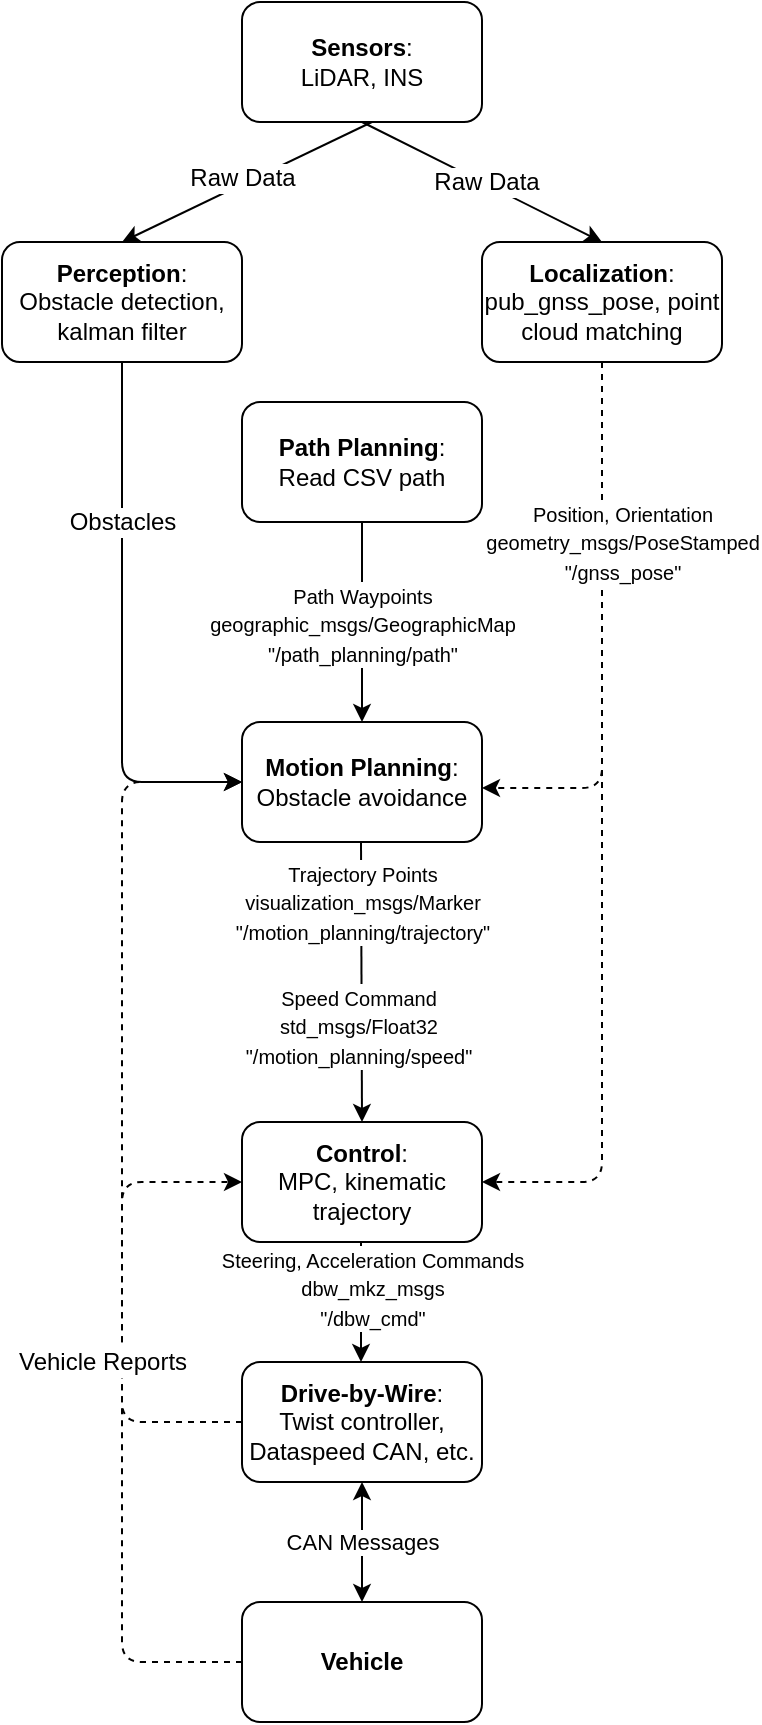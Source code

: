 <mxfile version="12.8.5" type="device"><diagram id="h0PNg54d-9Bb_U42gtRT" name="Page-1"><mxGraphModel dx="1086" dy="582" grid="1" gridSize="10" guides="1" tooltips="1" connect="1" arrows="1" fold="1" page="1" pageScale="1" pageWidth="850" pageHeight="1100" math="0" shadow="0"><root><mxCell id="0"/><mxCell id="1" parent="0"/><mxCell id="adC2pEyr9Z63aVaZ5CH_-1" value="&lt;b&gt;Sensors&lt;/b&gt;: &lt;br&gt;LiDAR, INS" style="rounded=1;whiteSpace=wrap;html=1;" parent="1" vertex="1"><mxGeometry x="360" y="40" width="120" height="60" as="geometry"/></mxCell><mxCell id="adC2pEyr9Z63aVaZ5CH_-3" value="&lt;b&gt;Localization&lt;/b&gt;: &lt;br&gt;pub_gnss_pose, point cloud matching" style="rounded=1;whiteSpace=wrap;html=1;" parent="1" vertex="1"><mxGeometry x="480" y="160" width="120" height="60" as="geometry"/></mxCell><mxCell id="adC2pEyr9Z63aVaZ5CH_-4" value="&lt;b&gt;Perception&lt;/b&gt;: &lt;br&gt;Obstacle detection, kalman filter" style="rounded=1;whiteSpace=wrap;html=1;" parent="1" vertex="1"><mxGeometry x="240" y="160" width="120" height="60" as="geometry"/></mxCell><mxCell id="adC2pEyr9Z63aVaZ5CH_-5" value="" style="endArrow=classic;html=1;entryX=0.5;entryY=0;entryDx=0;entryDy=0;" parent="1" target="adC2pEyr9Z63aVaZ5CH_-4" edge="1"><mxGeometry width="50" height="50" relative="1" as="geometry"><mxPoint x="425" y="100" as="sourcePoint"/><mxPoint x="475" y="50" as="targetPoint"/></mxGeometry></mxCell><mxCell id="adC2pEyr9Z63aVaZ5CH_-36" value="Raw Data" style="text;html=1;align=center;verticalAlign=middle;resizable=0;points=[];labelBackgroundColor=#ffffff;" parent="adC2pEyr9Z63aVaZ5CH_-5" vertex="1" connectable="0"><mxGeometry x="-0.214" y="5" relative="1" as="geometry"><mxPoint x="-18.48" as="offset"/></mxGeometry></mxCell><mxCell id="adC2pEyr9Z63aVaZ5CH_-6" value="" style="endArrow=classic;html=1;entryX=0.5;entryY=0;entryDx=0;entryDy=0;" parent="1" target="adC2pEyr9Z63aVaZ5CH_-3" edge="1"><mxGeometry width="50" height="50" relative="1" as="geometry"><mxPoint x="420" y="100" as="sourcePoint"/><mxPoint x="390" y="170" as="targetPoint"/></mxGeometry></mxCell><mxCell id="adC2pEyr9Z63aVaZ5CH_-9" value="&lt;b&gt;Motion Planning&lt;/b&gt;: &lt;br&gt;Obstacle avoidance" style="rounded=1;whiteSpace=wrap;html=1;" parent="1" vertex="1"><mxGeometry x="360" y="400" width="120" height="60" as="geometry"/></mxCell><mxCell id="adC2pEyr9Z63aVaZ5CH_-10" value="&lt;b&gt;Control&lt;/b&gt;: &lt;br&gt;MPC, kinematic trajectory" style="rounded=1;whiteSpace=wrap;html=1;" parent="1" vertex="1"><mxGeometry x="360" y="600" width="120" height="60" as="geometry"/></mxCell><mxCell id="adC2pEyr9Z63aVaZ5CH_-11" value="&lt;b&gt;Drive-by-Wire&lt;/b&gt;: &lt;br&gt;Twist controller, Dataspeed CAN, etc." style="rounded=1;whiteSpace=wrap;html=1;" parent="1" vertex="1"><mxGeometry x="360" y="720" width="120" height="60" as="geometry"/></mxCell><mxCell id="adC2pEyr9Z63aVaZ5CH_-13" value="&lt;b&gt;Vehicle&lt;/b&gt;" style="rounded=1;whiteSpace=wrap;html=1;" parent="1" vertex="1"><mxGeometry x="360" y="840" width="120" height="60" as="geometry"/></mxCell><mxCell id="adC2pEyr9Z63aVaZ5CH_-17" value="" style="endArrow=classic;html=1;exitX=0.5;exitY=1;exitDx=0;exitDy=0;entryX=0.5;entryY=0;entryDx=0;entryDy=0;" parent="1" source="adC2pEyr9Z63aVaZ5CH_-8" target="adC2pEyr9Z63aVaZ5CH_-9" edge="1"><mxGeometry width="50" height="50" relative="1" as="geometry"><mxPoint x="590" y="390" as="sourcePoint"/><mxPoint x="640" y="340" as="targetPoint"/></mxGeometry></mxCell><mxCell id="adC2pEyr9Z63aVaZ5CH_-32" value="&lt;font style=&quot;font-size: 10px&quot;&gt;Path Waypoints&lt;br&gt;geographic_msgs/GeographicMap&lt;br&gt;&quot;/path_planning/path&quot;&lt;/font&gt;" style="text;html=1;align=center;verticalAlign=middle;resizable=0;points=[];labelBackgroundColor=#ffffff;" parent="adC2pEyr9Z63aVaZ5CH_-17" vertex="1" connectable="0"><mxGeometry x="-0.433" y="2" relative="1" as="geometry"><mxPoint x="-2" y="22" as="offset"/></mxGeometry></mxCell><mxCell id="adC2pEyr9Z63aVaZ5CH_-18" value="" style="endArrow=classic;html=1;exitX=0.5;exitY=1;exitDx=0;exitDy=0;entryX=0.5;entryY=0;entryDx=0;entryDy=0;" parent="1" edge="1" target="adC2pEyr9Z63aVaZ5CH_-10"><mxGeometry width="50" height="50" relative="1" as="geometry"><mxPoint x="419.5" y="460" as="sourcePoint"/><mxPoint x="419.5" y="520" as="targetPoint"/></mxGeometry></mxCell><mxCell id="adC2pEyr9Z63aVaZ5CH_-31" value="&lt;font style=&quot;font-size: 10px&quot;&gt;Trajectory Points&lt;br&gt;visualization_msgs/Marker&lt;br&gt;&quot;/motion_planning/trajectory&quot;&lt;/font&gt;" style="text;html=1;align=center;verticalAlign=middle;resizable=0;points=[];labelBackgroundColor=#ffffff;" parent="adC2pEyr9Z63aVaZ5CH_-18" vertex="1" connectable="0"><mxGeometry x="-0.4" y="2" relative="1" as="geometry"><mxPoint x="-1.65" y="-12.39" as="offset"/></mxGeometry></mxCell><mxCell id="eWyWxh5UDJrfv70Y1-Fs-1" value="&lt;font style=&quot;font-size: 10px&quot;&gt;Speed Command&lt;br&gt;std_msgs/Float32&lt;br&gt;&quot;/motion_planning/speed&quot;&lt;/font&gt;" style="text;html=1;align=center;verticalAlign=middle;resizable=0;points=[];labelBackgroundColor=#ffffff;" vertex="1" connectable="0" parent="adC2pEyr9Z63aVaZ5CH_-18"><mxGeometry x="0.308" y="-2" relative="1" as="geometry"><mxPoint as="offset"/></mxGeometry></mxCell><mxCell id="adC2pEyr9Z63aVaZ5CH_-19" value="" style="endArrow=classic;html=1;exitX=0.5;exitY=1;exitDx=0;exitDy=0;entryX=0.5;entryY=0;entryDx=0;entryDy=0;" parent="1" edge="1"><mxGeometry width="50" height="50" relative="1" as="geometry"><mxPoint x="419.5" y="660" as="sourcePoint"/><mxPoint x="419.5" y="720" as="targetPoint"/></mxGeometry></mxCell><mxCell id="adC2pEyr9Z63aVaZ5CH_-29" value="&lt;font style=&quot;font-size: 10px&quot;&gt;Steering, Acceleration Commands&lt;br&gt;dbw_mkz_msgs&lt;br&gt;&quot;/dbw_cmd&quot;&lt;/font&gt;" style="text;html=1;align=center;verticalAlign=middle;resizable=0;points=[];labelBackgroundColor=#ffffff;" parent="adC2pEyr9Z63aVaZ5CH_-19" vertex="1" connectable="0"><mxGeometry x="-0.533" y="2" relative="1" as="geometry"><mxPoint x="3.5" y="8.6" as="offset"/></mxGeometry></mxCell><mxCell id="adC2pEyr9Z63aVaZ5CH_-21" value="" style="endArrow=classic;html=1;exitX=0.5;exitY=1;exitDx=0;exitDy=0;entryX=0;entryY=0.5;entryDx=0;entryDy=0;" parent="1" source="adC2pEyr9Z63aVaZ5CH_-4" target="adC2pEyr9Z63aVaZ5CH_-9" edge="1"><mxGeometry width="50" height="50" relative="1" as="geometry"><mxPoint x="240" y="370" as="sourcePoint"/><mxPoint x="290" y="320" as="targetPoint"/><Array as="points"><mxPoint x="300" y="430"/></Array></mxGeometry></mxCell><mxCell id="adC2pEyr9Z63aVaZ5CH_-33" value="Obstacles" style="text;html=1;align=center;verticalAlign=middle;resizable=0;points=[];labelBackgroundColor=#ffffff;" parent="adC2pEyr9Z63aVaZ5CH_-21" vertex="1" connectable="0"><mxGeometry x="-0.43" relative="1" as="geometry"><mxPoint y="3.2" as="offset"/></mxGeometry></mxCell><mxCell id="adC2pEyr9Z63aVaZ5CH_-22" value="" style="endArrow=classic;html=1;exitX=0.5;exitY=1;exitDx=0;exitDy=0;dashed=1;" parent="1" source="adC2pEyr9Z63aVaZ5CH_-3" edge="1"><mxGeometry width="50" height="50" relative="1" as="geometry"><mxPoint x="600" y="270" as="sourcePoint"/><mxPoint x="480" y="433" as="targetPoint"/><Array as="points"><mxPoint x="540" y="433"/></Array></mxGeometry></mxCell><mxCell id="adC2pEyr9Z63aVaZ5CH_-23" value="" style="endArrow=classic;html=1;dashed=1;entryX=1;entryY=0.5;entryDx=0;entryDy=0;" parent="1" target="adC2pEyr9Z63aVaZ5CH_-10" edge="1"><mxGeometry width="50" height="50" relative="1" as="geometry"><mxPoint x="540" y="220" as="sourcePoint"/><mxPoint x="610" y="440" as="targetPoint"/><Array as="points"><mxPoint x="540" y="630"/></Array></mxGeometry></mxCell><mxCell id="adC2pEyr9Z63aVaZ5CH_-30" value="&lt;font style=&quot;font-size: 10px&quot;&gt;Position, Orientation&lt;br&gt;geometry_msgs/PoseStamped&lt;br&gt;&quot;/gnss_pose&quot;&lt;/font&gt;" style="text;html=1;align=center;verticalAlign=middle;resizable=0;points=[];labelBackgroundColor=#ffffff;" parent="adC2pEyr9Z63aVaZ5CH_-23" vertex="1" connectable="0"><mxGeometry x="-0.251" relative="1" as="geometry"><mxPoint x="10" y="-86" as="offset"/></mxGeometry></mxCell><mxCell id="adC2pEyr9Z63aVaZ5CH_-25" value="CAN Messages" style="endArrow=classic;startArrow=classic;html=1;entryX=0.5;entryY=1;entryDx=0;entryDy=0;exitX=0.5;exitY=0;exitDx=0;exitDy=0;" parent="1" source="adC2pEyr9Z63aVaZ5CH_-13" target="adC2pEyr9Z63aVaZ5CH_-11" edge="1"><mxGeometry width="50" height="50" relative="1" as="geometry"><mxPoint x="390" y="830" as="sourcePoint"/><mxPoint x="440" y="780" as="targetPoint"/></mxGeometry></mxCell><mxCell id="adC2pEyr9Z63aVaZ5CH_-26" value="" style="endArrow=classic;html=1;exitX=0;exitY=0.5;exitDx=0;exitDy=0;entryX=0;entryY=0.5;entryDx=0;entryDy=0;dashed=1;" parent="1" source="adC2pEyr9Z63aVaZ5CH_-11" target="adC2pEyr9Z63aVaZ5CH_-10" edge="1"><mxGeometry width="50" height="50" relative="1" as="geometry"><mxPoint x="250" y="740" as="sourcePoint"/><mxPoint x="300" y="690" as="targetPoint"/><Array as="points"><mxPoint x="300" y="750"/><mxPoint x="300" y="630"/></Array></mxGeometry></mxCell><mxCell id="adC2pEyr9Z63aVaZ5CH_-27" value="" style="endArrow=classic;html=1;exitX=0;exitY=0.5;exitDx=0;exitDy=0;entryX=0;entryY=0.5;entryDx=0;entryDy=0;dashed=1;" parent="1" target="adC2pEyr9Z63aVaZ5CH_-9" edge="1" source="adC2pEyr9Z63aVaZ5CH_-13"><mxGeometry width="50" height="50" relative="1" as="geometry"><mxPoint x="360" y="670" as="sourcePoint"/><mxPoint x="350" y="420" as="targetPoint"/><Array as="points"><mxPoint x="300" y="870"/><mxPoint x="300" y="670"/><mxPoint x="300" y="430"/></Array></mxGeometry></mxCell><mxCell id="adC2pEyr9Z63aVaZ5CH_-28" value="Vehicle Reports" style="text;html=1;align=center;verticalAlign=middle;resizable=0;points=[];labelBackgroundColor=#ffffff;" parent="adC2pEyr9Z63aVaZ5CH_-27" vertex="1" connectable="0"><mxGeometry x="-0.4" relative="1" as="geometry"><mxPoint x="-10" y="-42" as="offset"/></mxGeometry></mxCell><mxCell id="adC2pEyr9Z63aVaZ5CH_-37" value="Raw Data" style="text;html=1;align=center;verticalAlign=middle;resizable=0;points=[];labelBackgroundColor=#ffffff;" parent="1" vertex="1" connectable="0"><mxGeometry x="500.001" y="129.995" as="geometry"><mxPoint x="-18.48" as="offset"/></mxGeometry></mxCell><mxCell id="adC2pEyr9Z63aVaZ5CH_-8" value="&lt;b&gt;Path Planning&lt;/b&gt;: &lt;br&gt;Read CSV path" style="rounded=1;whiteSpace=wrap;html=1;" parent="1" vertex="1"><mxGeometry x="360" y="240" width="120" height="60" as="geometry"/></mxCell></root></mxGraphModel></diagram></mxfile>